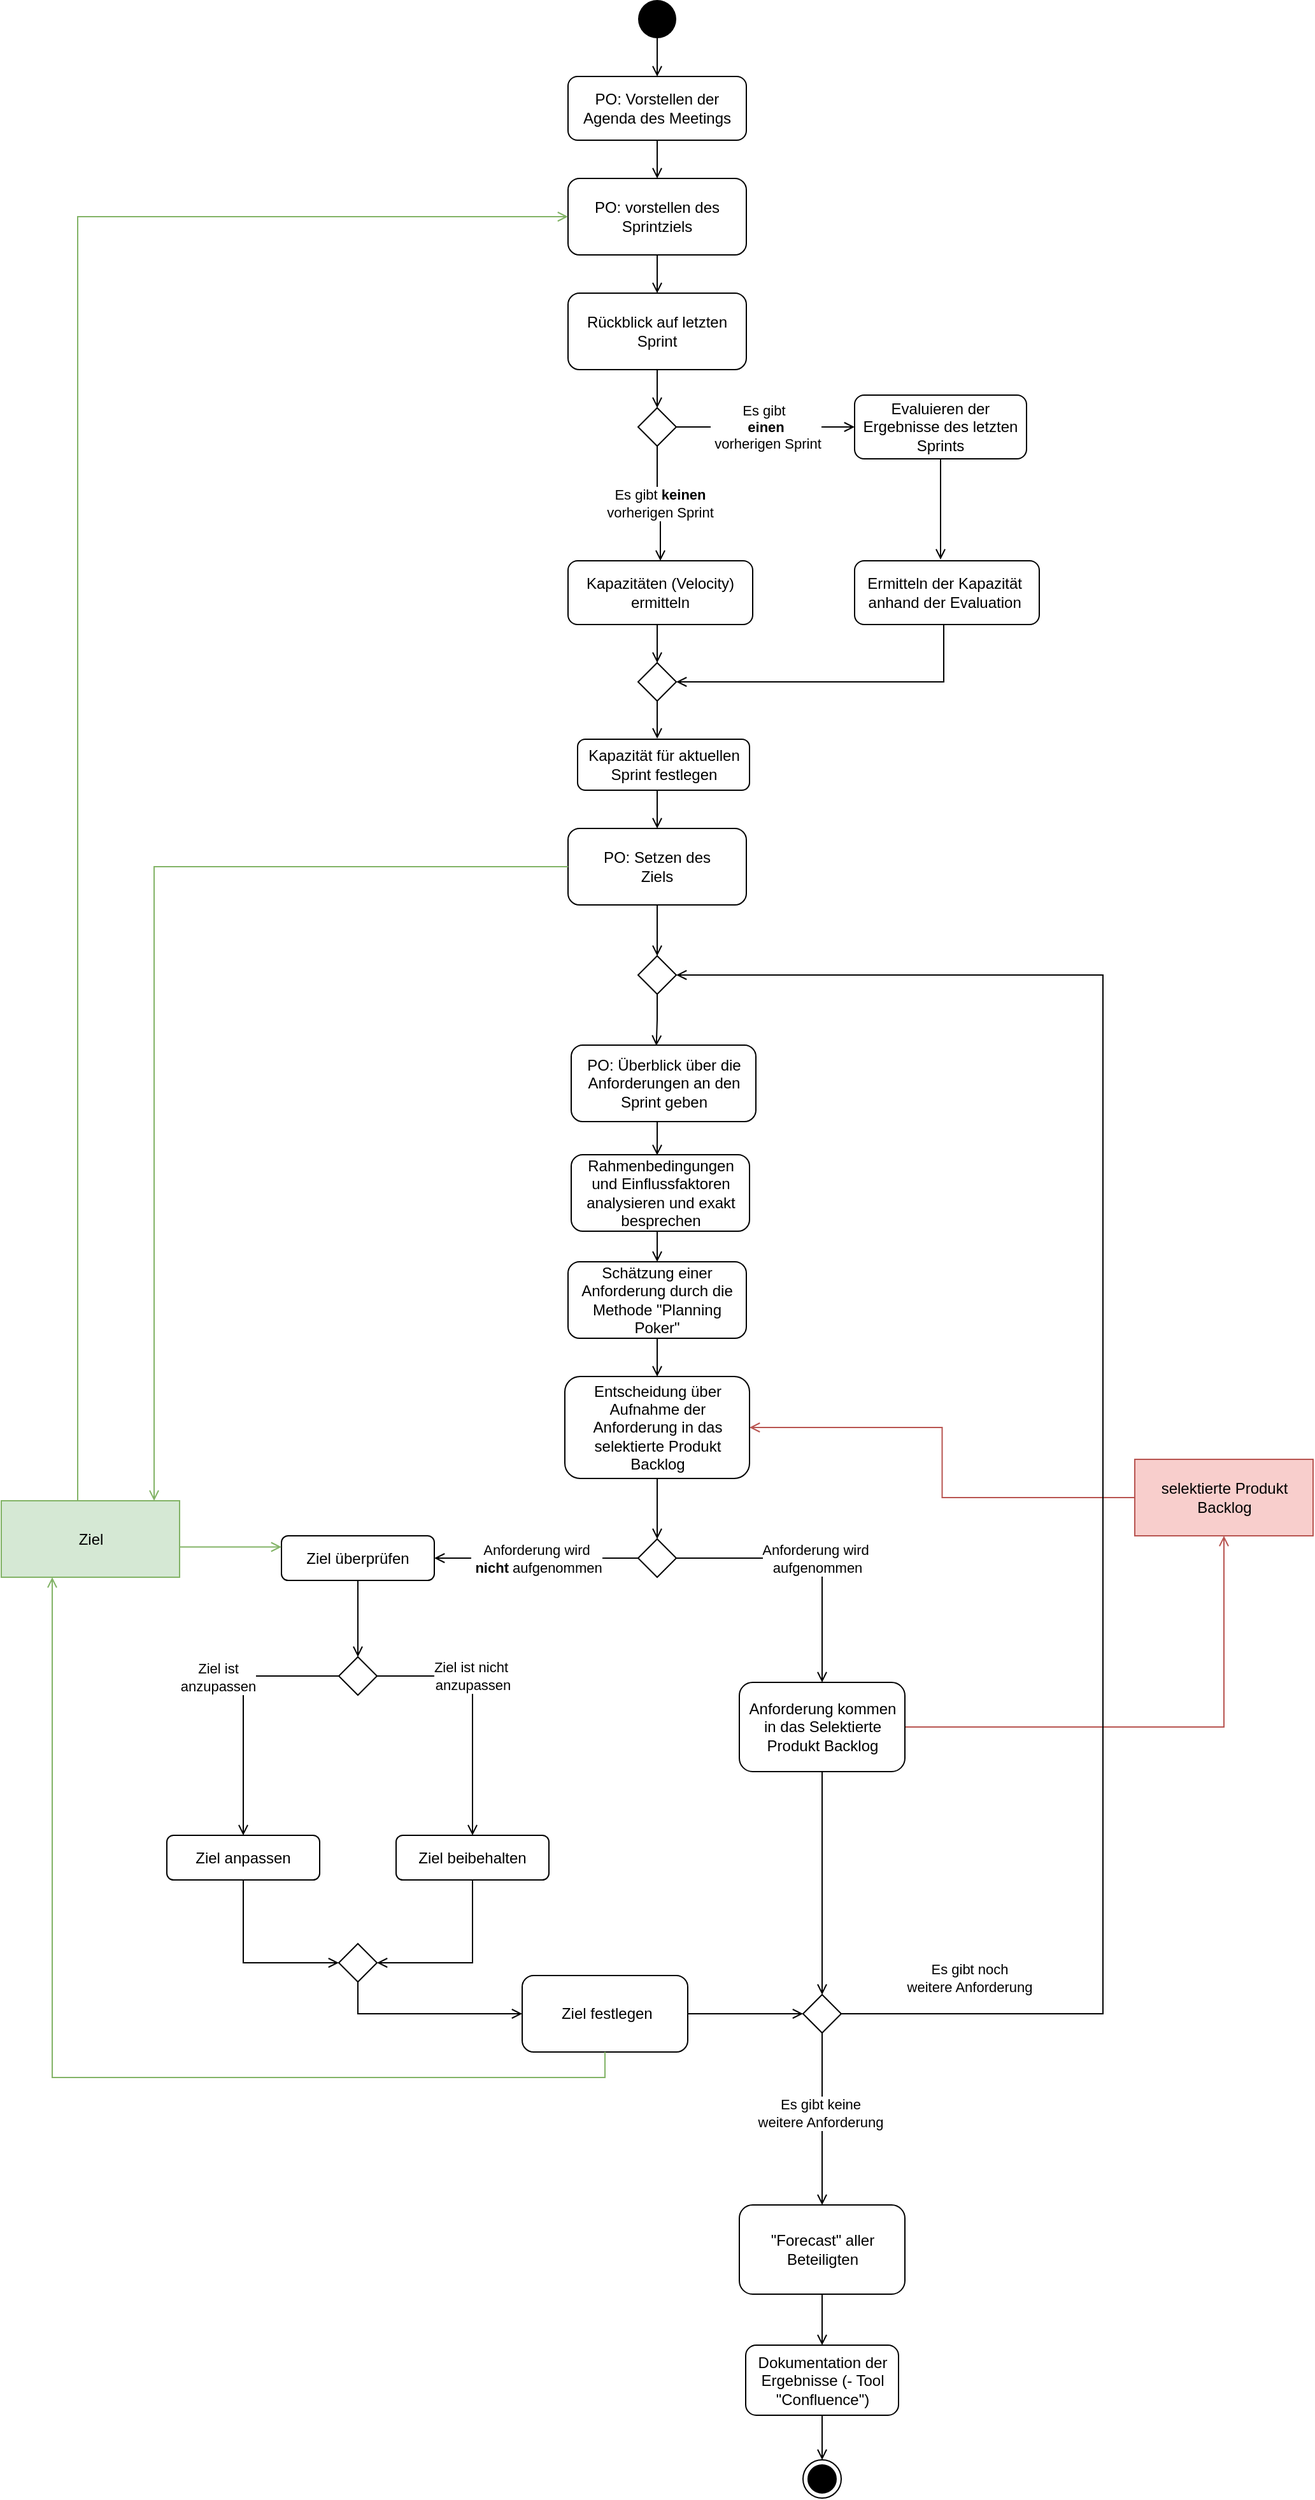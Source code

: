 <mxfile version="15.4.0" type="device"><diagram name="Page-1" id="0783ab3e-0a74-02c8-0abd-f7b4e66b4bec"><mxGraphModel dx="1574" dy="567" grid="1" gridSize="10" guides="1" tooltips="1" connect="1" arrows="1" fold="1" page="1" pageScale="1" pageWidth="850" pageHeight="1100" background="none" math="0" shadow="0"><root><mxCell id="0"/><mxCell id="1" parent="0"/><mxCell id="kMl-a1uX0w0C7pg5h61r-8" value="" style="edgeStyle=orthogonalEdgeStyle;rounded=0;orthogonalLoop=1;jettySize=auto;html=1;endArrow=open;endFill=0;" parent="1" source="VuEECfq_akAgKm378Que-2" target="VuEECfq_akAgKm378Que-5" edge="1"><mxGeometry relative="1" as="geometry"/></mxCell><mxCell id="VuEECfq_akAgKm378Que-2" value="" style="ellipse;fillColor=#000000;strokeColor=none;" parent="1" vertex="1"><mxGeometry x="230" y="110" width="30" height="30" as="geometry"/></mxCell><mxCell id="KQVDTH0FG3mSzn22bXBu-11" style="edgeStyle=orthogonalEdgeStyle;rounded=0;orthogonalLoop=1;jettySize=auto;html=1;startArrow=open;startFill=0;endArrow=none;endFill=0;exitX=0.5;exitY=0;exitDx=0;exitDy=0;entryX=0.5;entryY=1;entryDx=0;entryDy=0;" edge="1" parent="1" source="KQVDTH0FG3mSzn22bXBu-6" target="VuEECfq_akAgKm378Que-5"><mxGeometry relative="1" as="geometry"><mxPoint x="260" y="230" as="targetPoint"/></mxGeometry></mxCell><mxCell id="VuEECfq_akAgKm378Que-5" value="PO: Vorstellen der Agenda des Meetings" style="rounded=1;whiteSpace=wrap;html=1;" parent="1" vertex="1"><mxGeometry x="175" y="170" width="140" height="50" as="geometry"/></mxCell><mxCell id="vvwa1BLBuaydMTh8d1NE-11" value="" style="edgeStyle=orthogonalEdgeStyle;rounded=0;orthogonalLoop=1;jettySize=auto;html=1;endArrow=open;endFill=0;entryX=0.5;entryY=0;entryDx=0;entryDy=0;" parent="1" source="VuEECfq_akAgKm378Que-9" target="VuEECfq_akAgKm378Que-10" edge="1"><mxGeometry relative="1" as="geometry"><Array as="points"><mxPoint x="245" y="1080"/><mxPoint x="245" y="1080"/></Array></mxGeometry></mxCell><mxCell id="VuEECfq_akAgKm378Que-9" value="Rahmenbedingungen und Einflussfaktoren analysieren und exakt besprechen" style="rounded=1;whiteSpace=wrap;html=1;" parent="1" vertex="1"><mxGeometry x="177.5" y="1016" width="140" height="60" as="geometry"/></mxCell><mxCell id="vvwa1BLBuaydMTh8d1NE-12" value="" style="edgeStyle=orthogonalEdgeStyle;rounded=0;orthogonalLoop=1;jettySize=auto;html=1;endArrow=open;endFill=0;" parent="1" source="VuEECfq_akAgKm378Que-10" target="VuEECfq_akAgKm378Que-12" edge="1"><mxGeometry relative="1" as="geometry"/></mxCell><mxCell id="VuEECfq_akAgKm378Que-10" value="Schätzung einer Anforderung durch die Methode &quot;Planning Poker&quot;" style="rounded=1;whiteSpace=wrap;html=1;" parent="1" vertex="1"><mxGeometry x="175" y="1100" width="140" height="60" as="geometry"/></mxCell><mxCell id="VuEECfq_akAgKm378Que-14" value="Anforderung wird&lt;br&gt;&amp;nbsp;aufgenommen" style="edgeStyle=orthogonalEdgeStyle;rounded=0;orthogonalLoop=1;jettySize=auto;html=1;endArrow=open;endFill=0;entryX=0.5;entryY=0;entryDx=0;entryDy=0;" parent="1" source="VuEECfq_akAgKm378Que-11" target="VuEECfq_akAgKm378Que-18" edge="1"><mxGeometry x="0.038" relative="1" as="geometry"><mxPoint x="380" y="1330" as="targetPoint"/><Array as="points"><mxPoint x="375" y="1332"/></Array><mxPoint x="-1" as="offset"/></mxGeometry></mxCell><mxCell id="VuEECfq_akAgKm378Que-44" style="edgeStyle=orthogonalEdgeStyle;rounded=0;orthogonalLoop=1;jettySize=auto;html=1;endArrow=open;endFill=0;" parent="1" source="VuEECfq_akAgKm378Que-11" target="VuEECfq_akAgKm378Que-45" edge="1"><mxGeometry relative="1" as="geometry"><mxPoint y="1330" as="targetPoint"/><Array as="points"/></mxGeometry></mxCell><mxCell id="vvwa1BLBuaydMTh8d1NE-1" value="Anforderung wird&lt;br&gt;&amp;nbsp;&lt;b&gt;nicht&lt;/b&gt; aufgenommen" style="edgeLabel;html=1;align=center;verticalAlign=middle;resizable=0;points=[];" parent="VuEECfq_akAgKm378Que-44" vertex="1" connectable="0"><mxGeometry x="0.174" y="2" relative="1" as="geometry"><mxPoint x="14" y="-2" as="offset"/></mxGeometry></mxCell><mxCell id="VuEECfq_akAgKm378Que-11" value="" style="rhombus;" parent="1" vertex="1"><mxGeometry x="230" y="1317.5" width="30" height="30" as="geometry"/></mxCell><mxCell id="vvwa1BLBuaydMTh8d1NE-15" value="" style="edgeStyle=orthogonalEdgeStyle;rounded=0;orthogonalLoop=1;jettySize=auto;html=1;endArrow=open;endFill=0;" parent="1" source="VuEECfq_akAgKm378Que-12" target="VuEECfq_akAgKm378Que-11" edge="1"><mxGeometry relative="1" as="geometry"/></mxCell><mxCell id="KQVDTH0FG3mSzn22bXBu-17" style="edgeStyle=orthogonalEdgeStyle;rounded=0;orthogonalLoop=1;jettySize=auto;html=1;entryX=0;entryY=0.5;entryDx=0;entryDy=0;startArrow=open;startFill=0;endArrow=none;endFill=0;fillColor=#f8cecc;strokeColor=#b85450;" edge="1" parent="1" source="VuEECfq_akAgKm378Que-12" target="KQVDTH0FG3mSzn22bXBu-16"><mxGeometry relative="1" as="geometry"/></mxCell><mxCell id="VuEECfq_akAgKm378Que-12" value="Entscheidung über Aufnahme der Anforderung in das selektierte Produkt Backlog" style="rounded=1;whiteSpace=wrap;html=1;" parent="1" vertex="1"><mxGeometry x="172.5" y="1190" width="145" height="80" as="geometry"/></mxCell><mxCell id="tXNkublfuoeHwnKcxeXT-62" style="edgeStyle=orthogonalEdgeStyle;rounded=0;orthogonalLoop=1;jettySize=auto;html=1;entryX=0.5;entryY=0;entryDx=0;entryDy=0;endArrow=open;endFill=0;" parent="1" source="VuEECfq_akAgKm378Que-18" target="tXNkublfuoeHwnKcxeXT-60" edge="1"><mxGeometry relative="1" as="geometry"/></mxCell><mxCell id="KQVDTH0FG3mSzn22bXBu-18" style="edgeStyle=orthogonalEdgeStyle;rounded=0;orthogonalLoop=1;jettySize=auto;html=1;entryX=0.5;entryY=1;entryDx=0;entryDy=0;startArrow=none;startFill=0;endArrow=open;endFill=0;fillColor=#f8cecc;strokeColor=#b85450;" edge="1" parent="1" source="VuEECfq_akAgKm378Que-18" target="KQVDTH0FG3mSzn22bXBu-16"><mxGeometry relative="1" as="geometry"><Array as="points"><mxPoint x="690" y="1465"/></Array></mxGeometry></mxCell><mxCell id="VuEECfq_akAgKm378Que-18" value="Anforderung kommen in das Selektierte Produkt Backlog" style="rounded=1;whiteSpace=wrap;html=1;" parent="1" vertex="1"><mxGeometry x="309.5" y="1430" width="130" height="70" as="geometry"/></mxCell><mxCell id="VuEECfq_akAgKm378Que-30" style="edgeStyle=orthogonalEdgeStyle;rounded=0;orthogonalLoop=1;jettySize=auto;html=1;entryX=0.5;entryY=0;entryDx=0;entryDy=0;endArrow=open;endFill=0;" parent="1" source="VuEECfq_akAgKm378Que-20" target="VuEECfq_akAgKm378Que-21" edge="1"><mxGeometry relative="1" as="geometry"/></mxCell><mxCell id="VuEECfq_akAgKm378Que-20" value="Rückblick auf letzten Sprint" style="rounded=1;whiteSpace=wrap;html=1;" parent="1" vertex="1"><mxGeometry x="175" y="340" width="140" height="60" as="geometry"/></mxCell><mxCell id="VuEECfq_akAgKm378Que-24" value="Es gibt&amp;nbsp;&lt;br&gt;&lt;b&gt;einen&lt;/b&gt;&lt;br&gt;&amp;nbsp;vorherigen&amp;nbsp;Sprint" style="edgeStyle=orthogonalEdgeStyle;rounded=0;orthogonalLoop=1;jettySize=auto;html=1;endArrow=open;endFill=0;entryX=0;entryY=0.5;entryDx=0;entryDy=0;startArrow=none;exitX=1;exitY=0.5;exitDx=0;exitDy=0;" parent="1" source="VuEECfq_akAgKm378Que-21" target="kMl-a1uX0w0C7pg5h61r-3" edge="1"><mxGeometry relative="1" as="geometry"><mxPoint x="390" y="415" as="targetPoint"/></mxGeometry></mxCell><mxCell id="VuEECfq_akAgKm378Que-31" value="Es gibt &lt;b&gt;keinen &lt;/b&gt;&lt;br&gt;vorherigen Sprint" style="edgeStyle=orthogonalEdgeStyle;rounded=0;orthogonalLoop=1;jettySize=auto;html=1;exitX=0.5;exitY=1;exitDx=0;exitDy=0;entryX=0.5;entryY=0;entryDx=0;entryDy=0;endArrow=open;endFill=0;" parent="1" source="VuEECfq_akAgKm378Que-21" target="VuEECfq_akAgKm378Que-29" edge="1"><mxGeometry relative="1" as="geometry"/></mxCell><mxCell id="VuEECfq_akAgKm378Que-21" value="" style="rhombus;" parent="1" vertex="1"><mxGeometry x="230" y="430" width="30" height="30" as="geometry"/></mxCell><mxCell id="VuEECfq_akAgKm378Que-33" style="edgeStyle=orthogonalEdgeStyle;rounded=0;orthogonalLoop=1;jettySize=auto;html=1;entryX=1;entryY=0.5;entryDx=0;entryDy=0;endArrow=open;endFill=0;" parent="1" source="VuEECfq_akAgKm378Que-25" target="VuEECfq_akAgKm378Que-32" edge="1"><mxGeometry relative="1" as="geometry"><Array as="points"><mxPoint x="470" y="645"/></Array></mxGeometry></mxCell><mxCell id="VuEECfq_akAgKm378Que-25" value="Ermitteln der Kapazität&amp;nbsp; anhand der Evaluation&amp;nbsp;" style="rounded=1;whiteSpace=wrap;html=1;" parent="1" vertex="1"><mxGeometry x="400" y="550" width="145" height="50" as="geometry"/></mxCell><mxCell id="kMl-a1uX0w0C7pg5h61r-1" style="edgeStyle=orthogonalEdgeStyle;rounded=0;orthogonalLoop=1;jettySize=auto;html=1;entryX=0.5;entryY=0;entryDx=0;entryDy=0;endArrow=open;endFill=0;" parent="1" source="VuEECfq_akAgKm378Que-29" target="VuEECfq_akAgKm378Que-32" edge="1"><mxGeometry relative="1" as="geometry"><Array as="points"><mxPoint x="245" y="590"/><mxPoint x="245" y="590"/></Array></mxGeometry></mxCell><mxCell id="VuEECfq_akAgKm378Que-29" value="Kapazitäten (Velocity) ermitteln" style="rounded=1;whiteSpace=wrap;html=1;" parent="1" vertex="1"><mxGeometry x="175" y="550" width="145" height="50" as="geometry"/></mxCell><mxCell id="VuEECfq_akAgKm378Que-36" style="edgeStyle=orthogonalEdgeStyle;rounded=0;orthogonalLoop=1;jettySize=auto;html=1;endArrow=open;endFill=0;exitX=0.5;exitY=1;exitDx=0;exitDy=0;entryX=0.466;entryY=-0.013;entryDx=0;entryDy=0;entryPerimeter=0;" parent="1" source="VuEECfq_akAgKm378Que-32" target="VuEECfq_akAgKm378Que-35" edge="1"><mxGeometry relative="1" as="geometry"><mxPoint x="247" y="688" as="targetPoint"/><Array as="points"><mxPoint x="245" y="690"/></Array></mxGeometry></mxCell><mxCell id="VuEECfq_akAgKm378Que-32" value="" style="rhombus;" parent="1" vertex="1"><mxGeometry x="230" y="630" width="30" height="30" as="geometry"/></mxCell><mxCell id="VuEECfq_akAgKm378Que-56" style="edgeStyle=orthogonalEdgeStyle;rounded=0;orthogonalLoop=1;jettySize=auto;html=1;entryX=0.5;entryY=0;entryDx=0;entryDy=0;endArrow=open;endFill=0;" parent="1" source="VuEECfq_akAgKm378Que-35" edge="1"><mxGeometry relative="1" as="geometry"><Array as="points"><mxPoint x="245" y="690"/><mxPoint x="245" y="690"/></Array><mxPoint x="245.0" y="760" as="targetPoint"/></mxGeometry></mxCell><mxCell id="VuEECfq_akAgKm378Que-35" value="Kapazität für aktuellen Sprint festlegen" style="rounded=1;whiteSpace=wrap;html=1;" parent="1" vertex="1"><mxGeometry x="182.5" y="690" width="135" height="40" as="geometry"/></mxCell><mxCell id="vvwa1BLBuaydMTh8d1NE-8" value="" style="edgeStyle=orthogonalEdgeStyle;rounded=0;orthogonalLoop=1;jettySize=auto;html=1;endArrow=open;endFill=0;entryX=0.5;entryY=0;entryDx=0;entryDy=0;" parent="1" source="VuEECfq_akAgKm378Que-41" edge="1" target="KQVDTH0FG3mSzn22bXBu-4"><mxGeometry relative="1" as="geometry"><mxPoint x="245" y="850" as="targetPoint"/></mxGeometry></mxCell><mxCell id="VuEECfq_akAgKm378Que-41" value="PO: Setzen des &lt;br&gt;Ziels" style="rounded=1;whiteSpace=wrap;html=1;" parent="1" vertex="1"><mxGeometry x="175" y="760" width="140" height="60" as="geometry"/></mxCell><mxCell id="tXNkublfuoeHwnKcxeXT-29" style="edgeStyle=orthogonalEdgeStyle;rounded=0;orthogonalLoop=1;jettySize=auto;html=1;endArrow=open;endFill=0;" parent="1" source="VuEECfq_akAgKm378Que-45" edge="1"><mxGeometry relative="1" as="geometry"><mxPoint x="10" y="1410" as="targetPoint"/></mxGeometry></mxCell><mxCell id="VuEECfq_akAgKm378Que-45" value="Ziel überprüfen" style="rounded=1;whiteSpace=wrap;html=1;" parent="1" vertex="1"><mxGeometry x="-50" y="1315" width="120" height="35" as="geometry"/></mxCell><mxCell id="kMl-a1uX0w0C7pg5h61r-4" style="edgeStyle=orthogonalEdgeStyle;rounded=0;orthogonalLoop=1;jettySize=auto;html=1;endArrow=open;endFill=0;exitX=0.5;exitY=1;exitDx=0;exitDy=0;" parent="1" source="kMl-a1uX0w0C7pg5h61r-3" edge="1"><mxGeometry relative="1" as="geometry"><mxPoint x="475.029" y="480" as="sourcePoint"/><mxPoint x="468" y="549" as="targetPoint"/><Array as="points"><mxPoint x="468" y="549"/></Array></mxGeometry></mxCell><mxCell id="kMl-a1uX0w0C7pg5h61r-3" value="Evaluieren der Ergebnisse des letzten Sprints" style="rounded=1;whiteSpace=wrap;html=1;" parent="1" vertex="1"><mxGeometry x="400" y="420" width="135" height="50" as="geometry"/></mxCell><mxCell id="tXNkublfuoeHwnKcxeXT-71" value="" style="edgeStyle=orthogonalEdgeStyle;rounded=0;orthogonalLoop=1;jettySize=auto;html=1;endArrow=open;endFill=0;" parent="1" source="tXNkublfuoeHwnKcxeXT-1" target="tXNkublfuoeHwnKcxeXT-25" edge="1"><mxGeometry relative="1" as="geometry"/></mxCell><mxCell id="tXNkublfuoeHwnKcxeXT-1" value="Dokumentation der Ergebnisse (- Tool &quot;Confluence&quot;)" style="rounded=1;whiteSpace=wrap;html=1;" parent="1" vertex="1"><mxGeometry x="314.5" y="1950" width="120" height="55" as="geometry"/></mxCell><mxCell id="tXNkublfuoeHwnKcxeXT-69" value="" style="edgeStyle=orthogonalEdgeStyle;rounded=0;orthogonalLoop=1;jettySize=auto;html=1;endArrow=open;endFill=0;" parent="1" source="tXNkublfuoeHwnKcxeXT-8" target="tXNkublfuoeHwnKcxeXT-1" edge="1"><mxGeometry relative="1" as="geometry"/></mxCell><mxCell id="tXNkublfuoeHwnKcxeXT-8" value="&quot;Forecast&quot; aller Beteiligten" style="rounded=1;whiteSpace=wrap;html=1;" parent="1" vertex="1"><mxGeometry x="309.5" y="1840" width="130" height="70" as="geometry"/></mxCell><mxCell id="tXNkublfuoeHwnKcxeXT-16" style="edgeStyle=orthogonalEdgeStyle;rounded=0;orthogonalLoop=1;jettySize=auto;html=1;entryX=0.482;entryY=0.006;entryDx=0;entryDy=0;entryPerimeter=0;endArrow=open;endFill=0;" parent="1" target="VuEECfq_akAgKm378Que-9" edge="1"><mxGeometry relative="1" as="geometry"><mxPoint x="245.0" y="990.0" as="sourcePoint"/></mxGeometry></mxCell><mxCell id="tXNkublfuoeHwnKcxeXT-25" value="" style="ellipse;html=1;shape=endState;fillColor=#000000;strokeColor=#000000;" parent="1" vertex="1"><mxGeometry x="359.5" y="2040" width="30" height="30" as="geometry"/></mxCell><mxCell id="tXNkublfuoeHwnKcxeXT-35" style="edgeStyle=orthogonalEdgeStyle;rounded=0;orthogonalLoop=1;jettySize=auto;html=1;endArrow=open;endFill=0;entryX=0.5;entryY=0;entryDx=0;entryDy=0;" parent="1" source="tXNkublfuoeHwnKcxeXT-33" target="tXNkublfuoeHwnKcxeXT-44" edge="1"><mxGeometry relative="1" as="geometry"><Array as="points"><mxPoint x="-80" y="1425"/></Array><mxPoint x="-80" y="1540" as="targetPoint"/></mxGeometry></mxCell><mxCell id="tXNkublfuoeHwnKcxeXT-50" value="Ziel ist&lt;br&gt;anzupassen" style="edgeLabel;html=1;align=center;verticalAlign=middle;resizable=0;points=[];" parent="tXNkublfuoeHwnKcxeXT-35" vertex="1" connectable="0"><mxGeometry x="-0.213" y="1" relative="1" as="geometry"><mxPoint x="-21" y="-3" as="offset"/></mxGeometry></mxCell><mxCell id="tXNkublfuoeHwnKcxeXT-46" style="edgeStyle=orthogonalEdgeStyle;rounded=0;orthogonalLoop=1;jettySize=auto;html=1;entryX=0.5;entryY=0;entryDx=0;entryDy=0;endArrow=open;endFill=0;" parent="1" source="tXNkublfuoeHwnKcxeXT-33" target="tXNkublfuoeHwnKcxeXT-45" edge="1"><mxGeometry relative="1" as="geometry"/></mxCell><mxCell id="tXNkublfuoeHwnKcxeXT-52" value="Ziel ist nicht&amp;nbsp;&lt;br&gt;anzupassen" style="edgeLabel;html=1;align=center;verticalAlign=middle;resizable=0;points=[];" parent="tXNkublfuoeHwnKcxeXT-46" vertex="1" connectable="0"><mxGeometry x="-0.491" y="2" relative="1" as="geometry"><mxPoint x="24" y="2" as="offset"/></mxGeometry></mxCell><mxCell id="tXNkublfuoeHwnKcxeXT-33" value="" style="rhombus;" parent="1" vertex="1"><mxGeometry x="-5" y="1410" width="30" height="30" as="geometry"/></mxCell><mxCell id="tXNkublfuoeHwnKcxeXT-67" style="edgeStyle=orthogonalEdgeStyle;rounded=0;orthogonalLoop=1;jettySize=auto;html=1;entryX=0;entryY=0.5;entryDx=0;entryDy=0;endArrow=open;endFill=0;" parent="1" source="tXNkublfuoeHwnKcxeXT-39" target="tXNkublfuoeHwnKcxeXT-66" edge="1"><mxGeometry relative="1" as="geometry"><Array as="points"><mxPoint x="10" y="1690"/></Array></mxGeometry></mxCell><mxCell id="tXNkublfuoeHwnKcxeXT-39" value="" style="rhombus;" parent="1" vertex="1"><mxGeometry x="-5" y="1635" width="30" height="30" as="geometry"/></mxCell><mxCell id="tXNkublfuoeHwnKcxeXT-48" style="edgeStyle=orthogonalEdgeStyle;rounded=0;orthogonalLoop=1;jettySize=auto;html=1;entryX=0;entryY=0.5;entryDx=0;entryDy=0;endArrow=open;endFill=0;" parent="1" source="tXNkublfuoeHwnKcxeXT-44" target="tXNkublfuoeHwnKcxeXT-39" edge="1"><mxGeometry relative="1" as="geometry"><Array as="points"><mxPoint x="-80" y="1650"/></Array></mxGeometry></mxCell><mxCell id="tXNkublfuoeHwnKcxeXT-44" value="Ziel anpassen" style="rounded=1;whiteSpace=wrap;html=1;" parent="1" vertex="1"><mxGeometry x="-140" y="1550" width="120" height="35" as="geometry"/></mxCell><mxCell id="tXNkublfuoeHwnKcxeXT-49" style="edgeStyle=orthogonalEdgeStyle;rounded=0;orthogonalLoop=1;jettySize=auto;html=1;entryX=1;entryY=0.5;entryDx=0;entryDy=0;endArrow=open;endFill=0;" parent="1" source="tXNkublfuoeHwnKcxeXT-45" target="tXNkublfuoeHwnKcxeXT-39" edge="1"><mxGeometry relative="1" as="geometry"><Array as="points"><mxPoint x="100" y="1650"/></Array></mxGeometry></mxCell><mxCell id="tXNkublfuoeHwnKcxeXT-45" value="Ziel beibehalten" style="rounded=1;whiteSpace=wrap;html=1;" parent="1" vertex="1"><mxGeometry x="40" y="1550" width="120" height="35" as="geometry"/></mxCell><mxCell id="tXNkublfuoeHwnKcxeXT-64" style="edgeStyle=orthogonalEdgeStyle;rounded=0;orthogonalLoop=1;jettySize=auto;html=1;endArrow=open;endFill=0;entryX=0.5;entryY=0;entryDx=0;entryDy=0;" parent="1" source="tXNkublfuoeHwnKcxeXT-60" target="tXNkublfuoeHwnKcxeXT-8" edge="1"><mxGeometry relative="1" as="geometry"><mxPoint x="374" y="1830" as="targetPoint"/></mxGeometry></mxCell><mxCell id="tXNkublfuoeHwnKcxeXT-65" value="Es gibt keine&lt;br&gt;weitere Anforderung" style="edgeLabel;html=1;align=center;verticalAlign=middle;resizable=0;points=[];" parent="tXNkublfuoeHwnKcxeXT-64" vertex="1" connectable="0"><mxGeometry x="-0.049" y="-2" relative="1" as="geometry"><mxPoint y="-1" as="offset"/></mxGeometry></mxCell><mxCell id="tXNkublfuoeHwnKcxeXT-60" value="" style="rhombus;" parent="1" vertex="1"><mxGeometry x="359.5" y="1675" width="30" height="30" as="geometry"/></mxCell><mxCell id="tXNkublfuoeHwnKcxeXT-68" style="edgeStyle=orthogonalEdgeStyle;rounded=0;orthogonalLoop=1;jettySize=auto;html=1;entryX=0;entryY=0.5;entryDx=0;entryDy=0;endArrow=open;endFill=0;" parent="1" source="tXNkublfuoeHwnKcxeXT-66" target="tXNkublfuoeHwnKcxeXT-60" edge="1"><mxGeometry relative="1" as="geometry"><Array as="points"><mxPoint x="310" y="1690"/><mxPoint x="310" y="1690"/></Array></mxGeometry></mxCell><mxCell id="tXNkublfuoeHwnKcxeXT-66" value="&amp;nbsp;Ziel festlegen" style="rounded=1;whiteSpace=wrap;html=1;" parent="1" vertex="1"><mxGeometry x="139" y="1660" width="130" height="60" as="geometry"/></mxCell><mxCell id="VuEECfq_akAgKm378Que-8" value="PO: Überblick über die Anforderungen an den Sprint geben" style="rounded=1;whiteSpace=wrap;html=1;" parent="1" vertex="1"><mxGeometry x="177.5" y="930" width="145" height="60" as="geometry"/></mxCell><mxCell id="KQVDTH0FG3mSzn22bXBu-1" value="" style="edgeStyle=orthogonalEdgeStyle;rounded=0;orthogonalLoop=1;jettySize=auto;html=1;endArrow=open;endFill=0;exitX=1;exitY=0.5;exitDx=0;exitDy=0;entryX=1;entryY=0.5;entryDx=0;entryDy=0;" edge="1" parent="1" source="tXNkublfuoeHwnKcxeXT-60" target="KQVDTH0FG3mSzn22bXBu-4"><mxGeometry relative="1" as="geometry"><mxPoint x="270" y="875" as="targetPoint"/><mxPoint x="389.5" y="1690" as="sourcePoint"/><Array as="points"><mxPoint x="595" y="1690"/><mxPoint x="595" y="875"/></Array></mxGeometry></mxCell><mxCell id="KQVDTH0FG3mSzn22bXBu-2" value="Es gibt noch &lt;br&gt;weitere Anforderung" style="edgeLabel;html=1;align=center;verticalAlign=middle;resizable=0;points=[];" vertex="1" connectable="0" parent="KQVDTH0FG3mSzn22bXBu-1"><mxGeometry x="-0.431" y="2" relative="1" as="geometry"><mxPoint x="-103" y="152" as="offset"/></mxGeometry></mxCell><mxCell id="KQVDTH0FG3mSzn22bXBu-5" style="edgeStyle=orthogonalEdgeStyle;rounded=0;orthogonalLoop=1;jettySize=auto;html=1;entryX=0.461;entryY=0.008;entryDx=0;entryDy=0;entryPerimeter=0;endArrow=open;endFill=0;" edge="1" parent="1" source="KQVDTH0FG3mSzn22bXBu-4" target="VuEECfq_akAgKm378Que-8"><mxGeometry relative="1" as="geometry"/></mxCell><mxCell id="KQVDTH0FG3mSzn22bXBu-4" value="" style="rhombus;" vertex="1" parent="1"><mxGeometry x="230" y="860" width="30" height="30" as="geometry"/></mxCell><mxCell id="KQVDTH0FG3mSzn22bXBu-6" value="PO: vorstellen des Sprintziels" style="rounded=1;whiteSpace=wrap;html=1;" vertex="1" parent="1"><mxGeometry x="175" y="250" width="140" height="60" as="geometry"/></mxCell><mxCell id="KQVDTH0FG3mSzn22bXBu-12" style="edgeStyle=orthogonalEdgeStyle;rounded=0;orthogonalLoop=1;jettySize=auto;html=1;startArrow=open;startFill=0;endArrow=none;endFill=0;exitX=0.5;exitY=0;exitDx=0;exitDy=0;entryX=0.5;entryY=1;entryDx=0;entryDy=0;" edge="1" parent="1" source="VuEECfq_akAgKm378Que-20" target="KQVDTH0FG3mSzn22bXBu-6"><mxGeometry relative="1" as="geometry"><mxPoint x="255" y="260" as="sourcePoint"/><mxPoint x="255" y="230" as="targetPoint"/></mxGeometry></mxCell><mxCell id="KQVDTH0FG3mSzn22bXBu-20" style="edgeStyle=orthogonalEdgeStyle;rounded=0;orthogonalLoop=1;jettySize=auto;html=1;entryX=0;entryY=0.25;entryDx=0;entryDy=0;startArrow=none;startFill=0;endArrow=open;endFill=0;fillColor=#d5e8d4;strokeColor=#82b366;" edge="1" parent="1" source="KQVDTH0FG3mSzn22bXBu-14" target="VuEECfq_akAgKm378Que-45"><mxGeometry relative="1" as="geometry"><Array as="points"><mxPoint x="-180" y="1324"/><mxPoint x="-180" y="1324"/></Array></mxGeometry></mxCell><mxCell id="KQVDTH0FG3mSzn22bXBu-21" style="edgeStyle=orthogonalEdgeStyle;rounded=0;orthogonalLoop=1;jettySize=auto;html=1;entryX=0;entryY=0.5;entryDx=0;entryDy=0;startArrow=open;startFill=0;endArrow=none;endFill=0;fillColor=#d5e8d4;strokeColor=#82b366;" edge="1" parent="1" source="KQVDTH0FG3mSzn22bXBu-14" target="VuEECfq_akAgKm378Que-41"><mxGeometry relative="1" as="geometry"><Array as="points"><mxPoint x="-150" y="790"/></Array></mxGeometry></mxCell><mxCell id="KQVDTH0FG3mSzn22bXBu-23" style="edgeStyle=orthogonalEdgeStyle;rounded=0;orthogonalLoop=1;jettySize=auto;html=1;startArrow=none;startFill=0;endArrow=open;endFill=0;entryX=0;entryY=0.5;entryDx=0;entryDy=0;fillColor=#d5e8d4;strokeColor=#82b366;" edge="1" parent="1" source="KQVDTH0FG3mSzn22bXBu-14" target="KQVDTH0FG3mSzn22bXBu-6"><mxGeometry relative="1" as="geometry"><mxPoint x="-220" y="570" as="targetPoint"/><Array as="points"><mxPoint x="-210" y="280"/></Array></mxGeometry></mxCell><mxCell id="KQVDTH0FG3mSzn22bXBu-24" style="edgeStyle=orthogonalEdgeStyle;rounded=0;orthogonalLoop=1;jettySize=auto;html=1;entryX=0.5;entryY=1;entryDx=0;entryDy=0;startArrow=open;startFill=0;endArrow=none;endFill=0;fillColor=#d5e8d4;strokeColor=#82b366;" edge="1" parent="1" source="KQVDTH0FG3mSzn22bXBu-14" target="tXNkublfuoeHwnKcxeXT-66"><mxGeometry relative="1" as="geometry"><Array as="points"><mxPoint x="-230" y="1348"/><mxPoint x="-230" y="1740"/><mxPoint x="204" y="1740"/></Array></mxGeometry></mxCell><mxCell id="KQVDTH0FG3mSzn22bXBu-14" value="Ziel" style="html=1;align=center;verticalAlign=middle;rounded=0;absoluteArcSize=1;arcSize=10;dashed=0;fillColor=#d5e8d4;strokeColor=#82b366;" vertex="1" parent="1"><mxGeometry x="-270" y="1287.5" width="140" height="60" as="geometry"/></mxCell><mxCell id="KQVDTH0FG3mSzn22bXBu-16" value="&lt;span&gt;selektierte Produkt &lt;br&gt;Backlog&lt;/span&gt;" style="html=1;align=center;verticalAlign=middle;rounded=0;absoluteArcSize=1;arcSize=10;dashed=0;fillColor=#f8cecc;strokeColor=#b85450;" vertex="1" parent="1"><mxGeometry x="620" y="1255" width="140" height="60" as="geometry"/></mxCell></root></mxGraphModel></diagram></mxfile>